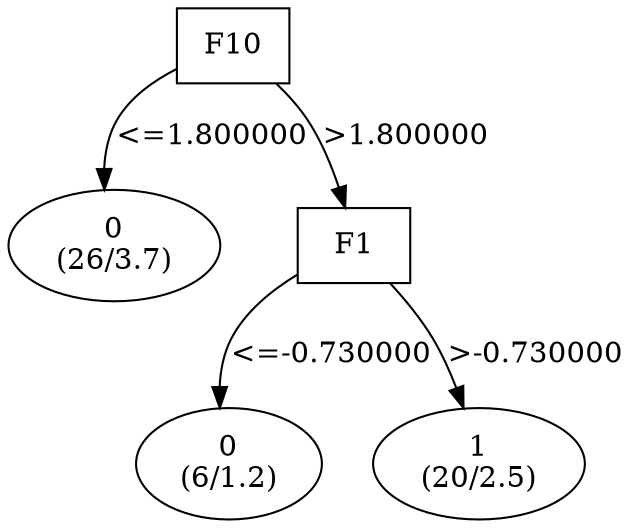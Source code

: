 digraph YaDT {
n0 [ shape=box, label="F10\n"]
n0 -> n1 [label="<=1.800000"]
n1 [ shape=ellipse, label="0\n(26/3.7)"]
n0 -> n2 [label=">1.800000"]
n2 [ shape=box, label="F1\n"]
n2 -> n3 [label="<=-0.730000"]
n3 [ shape=ellipse, label="0\n(6/1.2)"]
n2 -> n4 [label=">-0.730000"]
n4 [ shape=ellipse, label="1\n(20/2.5)"]
}
